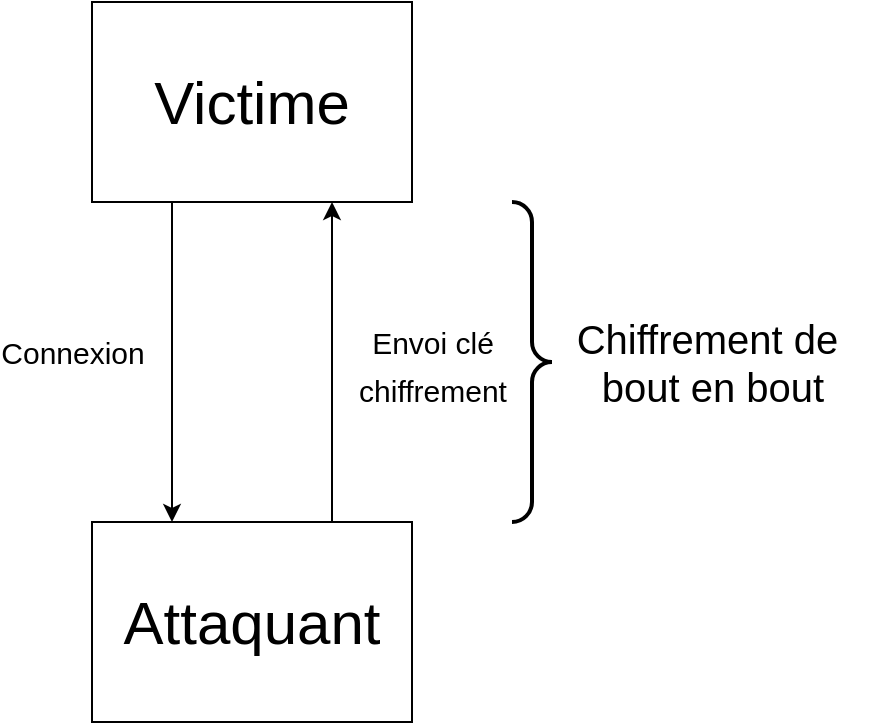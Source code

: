 <mxfile>
    <diagram id="bIugP8Ds-58NL2-PPws4" name="Page-1">
        <mxGraphModel dx="1451" dy="1003" grid="1" gridSize="10" guides="1" tooltips="1" connect="1" arrows="1" fold="1" page="1" pageScale="1" pageWidth="1169" pageHeight="827" math="0" shadow="0">
            <root>
                <mxCell id="0"/>
                <mxCell id="1" parent="0"/>
                <mxCell id="4" value="&lt;font style=&quot;font-size: 15px;&quot;&gt;Connexion&lt;/font&gt;" style="edgeStyle=none;html=1;exitX=0.25;exitY=1;exitDx=0;exitDy=0;entryX=0.25;entryY=0;entryDx=0;entryDy=0;fontSize=30;" edge="1" parent="1" source="2" target="3">
                    <mxGeometry x="-0.125" y="-50" relative="1" as="geometry">
                        <mxPoint as="offset"/>
                    </mxGeometry>
                </mxCell>
                <mxCell id="2" value="&lt;font style=&quot;font-size: 30px;&quot;&gt;Victime&lt;/font&gt;" style="rounded=0;whiteSpace=wrap;html=1;" vertex="1" parent="1">
                    <mxGeometry x="440" y="100" width="160" height="100" as="geometry"/>
                </mxCell>
                <mxCell id="5" value="&lt;font style=&quot;font-size: 15px;&quot;&gt;Envoi clé&lt;br&gt;chiffrement&lt;/font&gt;" style="edgeStyle=none;html=1;exitX=0.75;exitY=0;exitDx=0;exitDy=0;entryX=0.75;entryY=1;entryDx=0;entryDy=0;fontSize=20;" edge="1" parent="1" source="3" target="2">
                    <mxGeometry y="-50" relative="1" as="geometry">
                        <mxPoint as="offset"/>
                    </mxGeometry>
                </mxCell>
                <mxCell id="3" value="&lt;font style=&quot;font-size: 30px;&quot;&gt;Attaquant&lt;/font&gt;" style="rounded=0;whiteSpace=wrap;html=1;" vertex="1" parent="1">
                    <mxGeometry x="440" y="360" width="160" height="100" as="geometry"/>
                </mxCell>
                <mxCell id="8" value="" style="group" vertex="1" connectable="0" parent="1">
                    <mxGeometry x="650" y="200" width="180" height="160" as="geometry"/>
                </mxCell>
                <mxCell id="6" value="" style="labelPosition=right;align=left;strokeWidth=2;shape=mxgraph.mockup.markup.curlyBrace;html=1;shadow=0;dashed=0;strokeColor=#000000;direction=north;fontSize=20;rotation=-180;" vertex="1" parent="8">
                    <mxGeometry width="20" height="160" as="geometry"/>
                </mxCell>
                <mxCell id="7" value="Chiffrement de&amp;nbsp;&lt;br&gt;bout en bout" style="text;html=1;align=center;verticalAlign=middle;resizable=0;points=[];autosize=1;strokeColor=none;fillColor=none;fontSize=20;" vertex="1" parent="8">
                    <mxGeometry x="20" y="50" width="160" height="60" as="geometry"/>
                </mxCell>
            </root>
        </mxGraphModel>
    </diagram>
</mxfile>